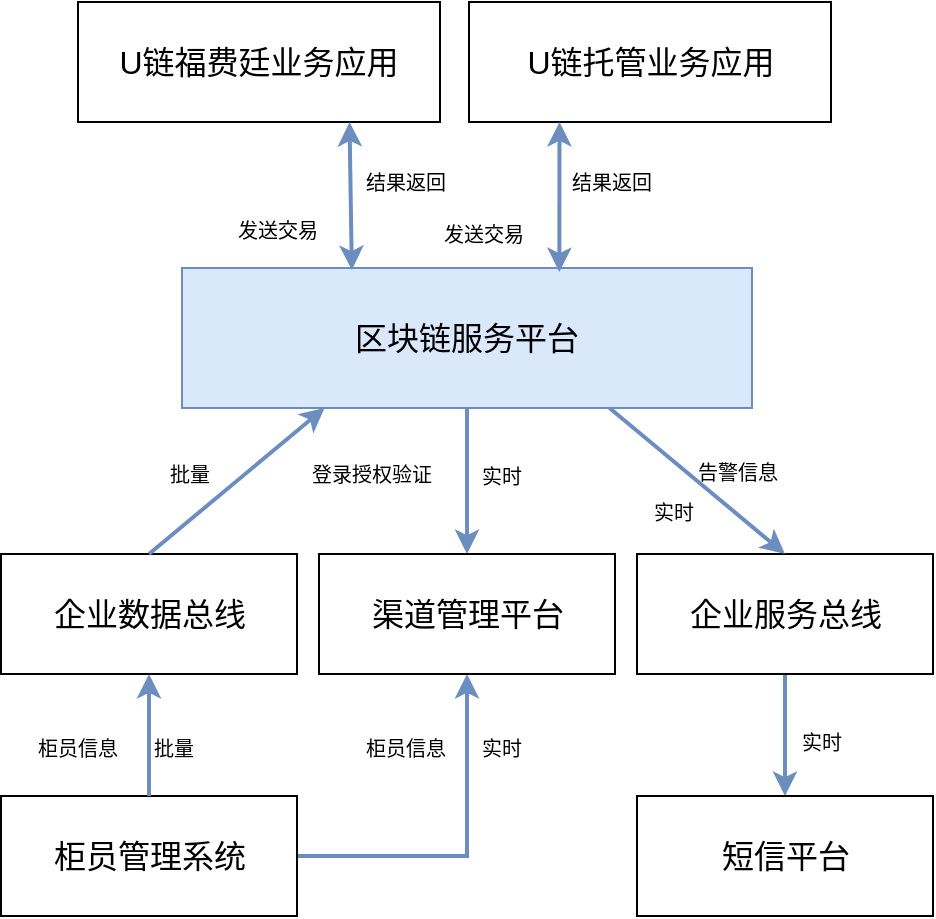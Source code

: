 <mxfile version="11.3.0" type="github" pages="1"><diagram id="qgZHERH_87Z8clIUmnNH" name="Page-1"><mxGraphModel dx="932" dy="553" grid="0" gridSize="10" guides="1" tooltips="1" connect="1" arrows="1" fold="1" page="1" pageScale="1" pageWidth="3300" pageHeight="4681" math="0" shadow="0"><root><mxCell id="0"/><mxCell id="1" parent="0"/><mxCell id="kzFH_zLRW4JFLJ3xmaaE-21" style="edgeStyle=orthogonalEdgeStyle;rounded=0;orthogonalLoop=1;jettySize=auto;html=1;exitX=0.5;exitY=1;exitDx=0;exitDy=0;entryX=0.5;entryY=0;entryDx=0;entryDy=0;strokeColor=#6C8EBF;strokeWidth=2;fontSize=10;" edge="1" parent="1" source="kzFH_zLRW4JFLJ3xmaaE-1" target="kzFH_zLRW4JFLJ3xmaaE-7"><mxGeometry relative="1" as="geometry"/></mxCell><mxCell id="kzFH_zLRW4JFLJ3xmaaE-1" value="区块链服务平台" style="rounded=0;whiteSpace=wrap;html=1;fontSize=16;fillColor=#dae8fc;strokeColor=#6c8ebf;" vertex="1" parent="1"><mxGeometry x="296" y="315" width="285" height="70" as="geometry"/></mxCell><mxCell id="kzFH_zLRW4JFLJ3xmaaE-2" value="U链福费廷业务应用" style="rounded=0;whiteSpace=wrap;html=1;fontSize=16;" vertex="1" parent="1"><mxGeometry x="244" y="182" width="181" height="60" as="geometry"/></mxCell><mxCell id="kzFH_zLRW4JFLJ3xmaaE-3" value="U链托管业务应用" style="rounded=0;whiteSpace=wrap;html=1;fontSize=16;" vertex="1" parent="1"><mxGeometry x="439.5" y="182" width="181" height="60" as="geometry"/></mxCell><mxCell id="kzFH_zLRW4JFLJ3xmaaE-4" value="企业数据总线" style="rounded=0;whiteSpace=wrap;html=1;fontSize=16;" vertex="1" parent="1"><mxGeometry x="205.5" y="458" width="148" height="60" as="geometry"/></mxCell><mxCell id="kzFH_zLRW4JFLJ3xmaaE-30" style="edgeStyle=orthogonalEdgeStyle;rounded=0;orthogonalLoop=1;jettySize=auto;html=1;exitX=0.5;exitY=1;exitDx=0;exitDy=0;strokeColor=#6C8EBF;strokeWidth=2;fontSize=10;" edge="1" parent="1" source="kzFH_zLRW4JFLJ3xmaaE-5" target="kzFH_zLRW4JFLJ3xmaaE-8"><mxGeometry relative="1" as="geometry"/></mxCell><mxCell id="kzFH_zLRW4JFLJ3xmaaE-5" value="企业服务总线" style="rounded=0;whiteSpace=wrap;html=1;fontSize=16;" vertex="1" parent="1"><mxGeometry x="523.5" y="458" width="148" height="60" as="geometry"/></mxCell><mxCell id="kzFH_zLRW4JFLJ3xmaaE-31" style="edgeStyle=orthogonalEdgeStyle;rounded=0;orthogonalLoop=1;jettySize=auto;html=1;exitX=1;exitY=0.5;exitDx=0;exitDy=0;entryX=0.5;entryY=1;entryDx=0;entryDy=0;strokeColor=#6C8EBF;strokeWidth=2;fontSize=10;" edge="1" parent="1" source="kzFH_zLRW4JFLJ3xmaaE-6" target="kzFH_zLRW4JFLJ3xmaaE-7"><mxGeometry relative="1" as="geometry"/></mxCell><mxCell id="kzFH_zLRW4JFLJ3xmaaE-6" value="柜员管理系统" style="rounded=0;whiteSpace=wrap;html=1;fontSize=16;" vertex="1" parent="1"><mxGeometry x="205.5" y="579" width="148" height="60" as="geometry"/></mxCell><mxCell id="kzFH_zLRW4JFLJ3xmaaE-7" value="渠道管理平台" style="rounded=0;whiteSpace=wrap;html=1;fontSize=16;" vertex="1" parent="1"><mxGeometry x="364.5" y="458" width="148" height="60" as="geometry"/></mxCell><mxCell id="kzFH_zLRW4JFLJ3xmaaE-8" value="短信平台" style="rounded=0;whiteSpace=wrap;html=1;fontSize=16;" vertex="1" parent="1"><mxGeometry x="523.5" y="579" width="148" height="60" as="geometry"/></mxCell><mxCell id="kzFH_zLRW4JFLJ3xmaaE-11" value="" style="endArrow=classic;startArrow=classic;html=1;strokeColor=#6C8EBF;strokeWidth=2;fontSize=16;entryX=0.75;entryY=1;entryDx=0;entryDy=0;exitX=0.298;exitY=0.014;exitDx=0;exitDy=0;exitPerimeter=0;" edge="1" parent="1" source="kzFH_zLRW4JFLJ3xmaaE-1" target="kzFH_zLRW4JFLJ3xmaaE-2"><mxGeometry width="50" height="50" relative="1" as="geometry"><mxPoint x="355" y="314" as="sourcePoint"/><mxPoint x="405" y="264" as="targetPoint"/></mxGeometry></mxCell><mxCell id="kzFH_zLRW4JFLJ3xmaaE-12" value="" style="endArrow=classic;startArrow=classic;html=1;strokeColor=#6C8EBF;strokeWidth=2;fontSize=16;entryX=0.25;entryY=1;entryDx=0;entryDy=0;exitX=0.662;exitY=0.029;exitDx=0;exitDy=0;exitPerimeter=0;" edge="1" parent="1" source="kzFH_zLRW4JFLJ3xmaaE-1" target="kzFH_zLRW4JFLJ3xmaaE-3"><mxGeometry width="50" height="50" relative="1" as="geometry"><mxPoint x="462" y="331" as="sourcePoint"/><mxPoint x="512" y="281" as="targetPoint"/></mxGeometry></mxCell><mxCell id="kzFH_zLRW4JFLJ3xmaaE-13" value="发送交易" style="text;html=1;resizable=0;points=[];autosize=1;align=left;verticalAlign=top;spacingTop=-4;fontSize=10;" vertex="1" parent="1"><mxGeometry x="322" y="288" width="74" height="19" as="geometry"/></mxCell><mxCell id="kzFH_zLRW4JFLJ3xmaaE-14" value="结果返回" style="text;html=1;resizable=0;points=[];autosize=1;align=left;verticalAlign=top;spacingTop=-4;fontSize=10;" vertex="1" parent="1"><mxGeometry x="386" y="264" width="58" height="12" as="geometry"/></mxCell><mxCell id="kzFH_zLRW4JFLJ3xmaaE-15" value="发送交易" style="text;html=1;resizable=0;points=[];autosize=1;align=left;verticalAlign=top;spacingTop=-4;fontSize=10;" vertex="1" parent="1"><mxGeometry x="425" y="289.5" width="58" height="12" as="geometry"/></mxCell><mxCell id="kzFH_zLRW4JFLJ3xmaaE-16" value="结果返回" style="text;html=1;resizable=0;points=[];autosize=1;align=left;verticalAlign=top;spacingTop=-4;fontSize=10;" vertex="1" parent="1"><mxGeometry x="489" y="264" width="58" height="12" as="geometry"/></mxCell><mxCell id="kzFH_zLRW4JFLJ3xmaaE-17" value="" style="endArrow=classic;html=1;strokeColor=#6C8EBF;strokeWidth=2;fontSize=10;entryX=0.5;entryY=1;entryDx=0;entryDy=0;exitX=0.5;exitY=0;exitDx=0;exitDy=0;" edge="1" parent="1" source="kzFH_zLRW4JFLJ3xmaaE-6" target="kzFH_zLRW4JFLJ3xmaaE-4"><mxGeometry width="50" height="50" relative="1" as="geometry"><mxPoint x="261" y="593" as="sourcePoint"/><mxPoint x="311" y="543" as="targetPoint"/></mxGeometry></mxCell><mxCell id="kzFH_zLRW4JFLJ3xmaaE-18" value="柜员信息" style="text;html=1;resizable=0;points=[];autosize=1;align=left;verticalAlign=top;spacingTop=-4;fontSize=10;" vertex="1" parent="1"><mxGeometry x="221.5" y="547" width="58" height="12" as="geometry"/></mxCell><mxCell id="kzFH_zLRW4JFLJ3xmaaE-19" value="批量" style="text;html=1;resizable=0;points=[];autosize=1;align=left;verticalAlign=top;spacingTop=-4;fontSize=10;" vertex="1" parent="1"><mxGeometry x="279.5" y="547" width="34" height="12" as="geometry"/></mxCell><mxCell id="kzFH_zLRW4JFLJ3xmaaE-20" value="" style="endArrow=classic;html=1;strokeColor=#6C8EBF;strokeWidth=2;fontSize=10;exitX=0.5;exitY=0;exitDx=0;exitDy=0;entryX=0.25;entryY=1;entryDx=0;entryDy=0;" edge="1" parent="1" source="kzFH_zLRW4JFLJ3xmaaE-4" target="kzFH_zLRW4JFLJ3xmaaE-1"><mxGeometry width="50" height="50" relative="1" as="geometry"><mxPoint x="297" y="446" as="sourcePoint"/><mxPoint x="347" y="396" as="targetPoint"/></mxGeometry></mxCell><mxCell id="kzFH_zLRW4JFLJ3xmaaE-22" value="批量" style="text;html=1;resizable=0;points=[];autosize=1;align=left;verticalAlign=top;spacingTop=-4;fontSize=10;" vertex="1" parent="1"><mxGeometry x="288" y="410" width="34" height="12" as="geometry"/></mxCell><mxCell id="kzFH_zLRW4JFLJ3xmaaE-23" value="登录授权验证" style="text;html=1;resizable=0;points=[];autosize=1;align=left;verticalAlign=top;spacingTop=-4;fontSize=10;" vertex="1" parent="1"><mxGeometry x="359" y="410" width="82" height="12" as="geometry"/></mxCell><mxCell id="kzFH_zLRW4JFLJ3xmaaE-26" value="实时" style="text;html=1;resizable=0;points=[];autosize=1;align=left;verticalAlign=top;spacingTop=-4;fontSize=10;" vertex="1" parent="1"><mxGeometry x="444" y="411" width="34" height="12" as="geometry"/></mxCell><mxCell id="kzFH_zLRW4JFLJ3xmaaE-27" value="" style="endArrow=classic;html=1;strokeColor=#6C8EBF;strokeWidth=2;fontSize=10;exitX=0.75;exitY=1;exitDx=0;exitDy=0;entryX=0.5;entryY=0;entryDx=0;entryDy=0;" edge="1" parent="1" source="kzFH_zLRW4JFLJ3xmaaE-1" target="kzFH_zLRW4JFLJ3xmaaE-5"><mxGeometry width="50" height="50" relative="1" as="geometry"><mxPoint x="615" y="429" as="sourcePoint"/><mxPoint x="665" y="379" as="targetPoint"/></mxGeometry></mxCell><mxCell id="kzFH_zLRW4JFLJ3xmaaE-28" value="告警信息" style="text;html=1;resizable=0;points=[];autosize=1;align=left;verticalAlign=top;spacingTop=-4;fontSize=10;" vertex="1" parent="1"><mxGeometry x="552" y="409" width="58" height="12" as="geometry"/></mxCell><mxCell id="kzFH_zLRW4JFLJ3xmaaE-29" value="实时" style="text;html=1;resizable=0;points=[];autosize=1;align=left;verticalAlign=top;spacingTop=-4;fontSize=10;" vertex="1" parent="1"><mxGeometry x="530" y="429" width="34" height="12" as="geometry"/></mxCell><mxCell id="kzFH_zLRW4JFLJ3xmaaE-32" value="柜员信息" style="text;html=1;resizable=0;points=[];autosize=1;align=left;verticalAlign=top;spacingTop=-4;fontSize=10;" vertex="1" parent="1"><mxGeometry x="386" y="547" width="58" height="12" as="geometry"/></mxCell><mxCell id="kzFH_zLRW4JFLJ3xmaaE-35" value="实时" style="text;html=1;resizable=0;points=[];autosize=1;align=left;verticalAlign=top;spacingTop=-4;fontSize=10;" vertex="1" parent="1"><mxGeometry x="444" y="547" width="34" height="12" as="geometry"/></mxCell><mxCell id="kzFH_zLRW4JFLJ3xmaaE-36" value="实时" style="text;html=1;resizable=0;points=[];autosize=1;align=left;verticalAlign=top;spacingTop=-4;fontSize=10;" vertex="1" parent="1"><mxGeometry x="604" y="544" width="34" height="12" as="geometry"/></mxCell></root></mxGraphModel></diagram></mxfile>